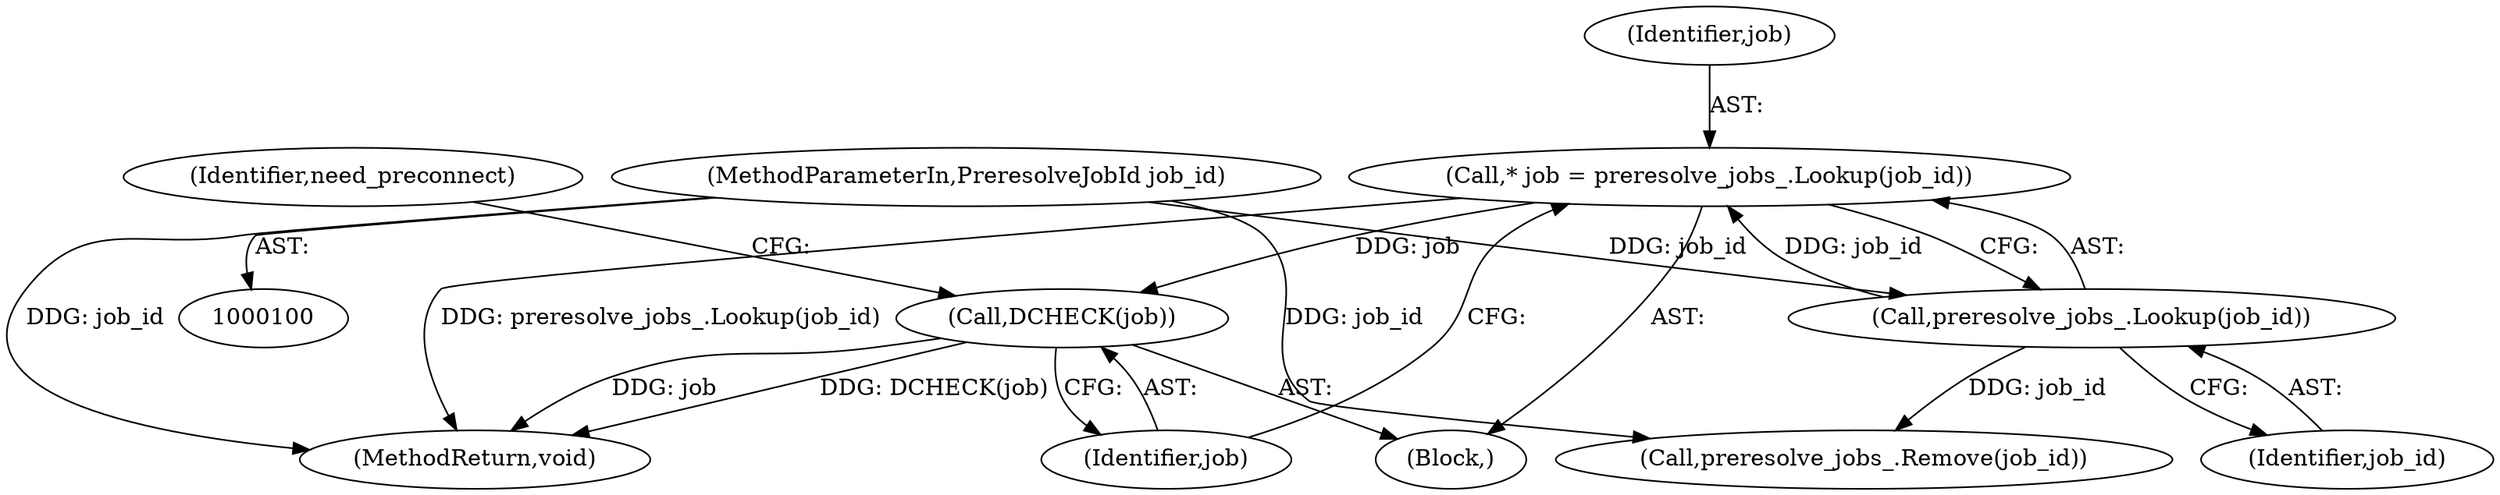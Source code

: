 digraph "0_Chrome_fec26ff33bf372476a70326f3669a35f34a9d474_6@pointer" {
"1000107" [label="(Call,* job = preresolve_jobs_.Lookup(job_id))"];
"1000109" [label="(Call,preresolve_jobs_.Lookup(job_id))"];
"1000101" [label="(MethodParameterIn,PreresolveJobId job_id)"];
"1000111" [label="(Call,DCHECK(job))"];
"1000109" [label="(Call,preresolve_jobs_.Lookup(job_id))"];
"1000115" [label="(Identifier,need_preconnect)"];
"1000107" [label="(Call,* job = preresolve_jobs_.Lookup(job_id))"];
"1000103" [label="(Block,)"];
"1000112" [label="(Identifier,job)"];
"1000111" [label="(Call,DCHECK(job))"];
"1000110" [label="(Identifier,job_id)"];
"1000101" [label="(MethodParameterIn,PreresolveJobId job_id)"];
"1000171" [label="(MethodReturn,void)"];
"1000108" [label="(Identifier,job)"];
"1000148" [label="(Call,preresolve_jobs_.Remove(job_id))"];
"1000107" -> "1000103"  [label="AST: "];
"1000107" -> "1000109"  [label="CFG: "];
"1000108" -> "1000107"  [label="AST: "];
"1000109" -> "1000107"  [label="AST: "];
"1000112" -> "1000107"  [label="CFG: "];
"1000107" -> "1000171"  [label="DDG: preresolve_jobs_.Lookup(job_id)"];
"1000109" -> "1000107"  [label="DDG: job_id"];
"1000107" -> "1000111"  [label="DDG: job"];
"1000109" -> "1000110"  [label="CFG: "];
"1000110" -> "1000109"  [label="AST: "];
"1000101" -> "1000109"  [label="DDG: job_id"];
"1000109" -> "1000148"  [label="DDG: job_id"];
"1000101" -> "1000100"  [label="AST: "];
"1000101" -> "1000171"  [label="DDG: job_id"];
"1000101" -> "1000148"  [label="DDG: job_id"];
"1000111" -> "1000103"  [label="AST: "];
"1000111" -> "1000112"  [label="CFG: "];
"1000112" -> "1000111"  [label="AST: "];
"1000115" -> "1000111"  [label="CFG: "];
"1000111" -> "1000171"  [label="DDG: job"];
"1000111" -> "1000171"  [label="DDG: DCHECK(job)"];
}
